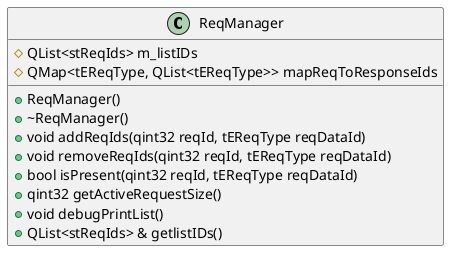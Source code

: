 @startuml(id=ReqManager)

class ReqManager{
    +ReqManager()
	+~ReqManager()    
	+void addReqIds(qint32 reqId, tEReqType reqDataId)
	+void removeReqIds(qint32 reqId, tEReqType reqDataId)
	+bool isPresent(qint32 reqId, tEReqType reqDataId)
	+qint32 getActiveRequestSize()
	+void debugPrintList()
	+QList<stReqIds> & getlistIDs()    

	#QList<stReqIds> m_listIDs
	#QMap<tEReqType, QList<tEReqType>> mapReqToResponseIds    
}

@enduml

